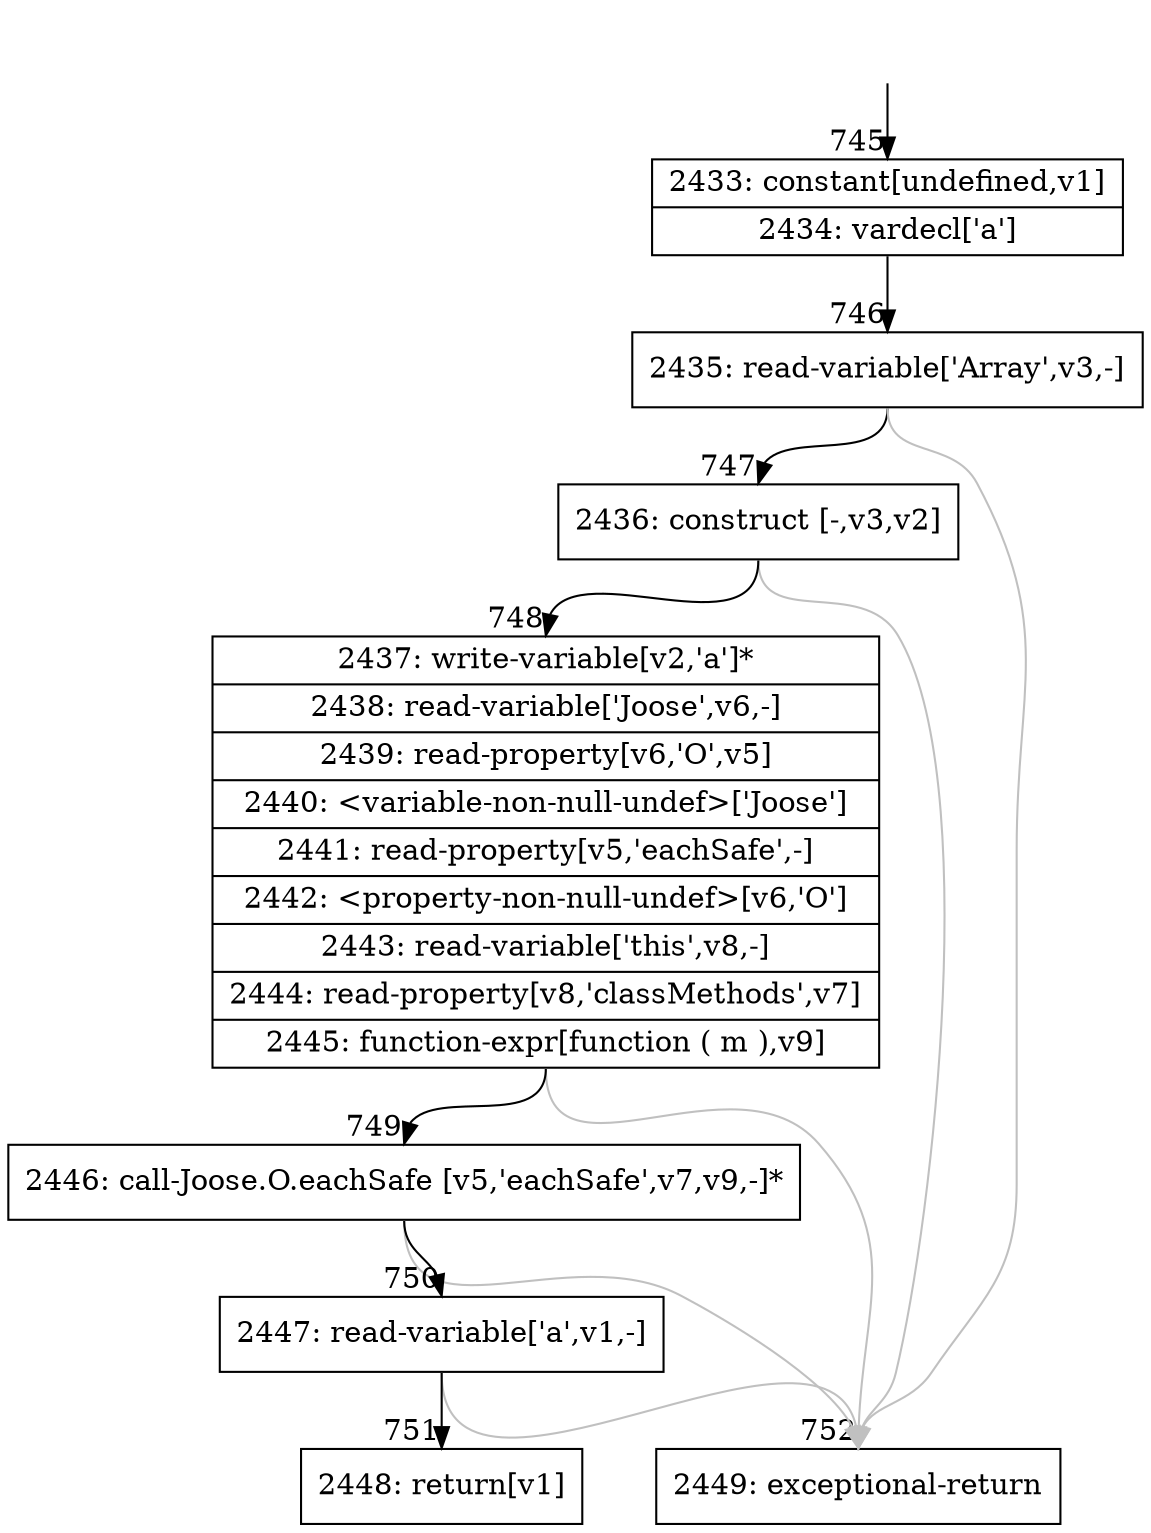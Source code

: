 digraph {
rankdir="TD"
BB_entry79[shape=none,label=""];
BB_entry79 -> BB745 [tailport=s, headport=n, headlabel="    745"]
BB745 [shape=record label="{2433: constant[undefined,v1]|2434: vardecl['a']}" ] 
BB745 -> BB746 [tailport=s, headport=n, headlabel="      746"]
BB746 [shape=record label="{2435: read-variable['Array',v3,-]}" ] 
BB746 -> BB747 [tailport=s, headport=n, headlabel="      747"]
BB746 -> BB752 [tailport=s, headport=n, color=gray, headlabel="      752"]
BB747 [shape=record label="{2436: construct [-,v3,v2]}" ] 
BB747 -> BB748 [tailport=s, headport=n, headlabel="      748"]
BB747 -> BB752 [tailport=s, headport=n, color=gray]
BB748 [shape=record label="{2437: write-variable[v2,'a']*|2438: read-variable['Joose',v6,-]|2439: read-property[v6,'O',v5]|2440: \<variable-non-null-undef\>['Joose']|2441: read-property[v5,'eachSafe',-]|2442: \<property-non-null-undef\>[v6,'O']|2443: read-variable['this',v8,-]|2444: read-property[v8,'classMethods',v7]|2445: function-expr[function ( m ),v9]}" ] 
BB748 -> BB749 [tailport=s, headport=n, headlabel="      749"]
BB748 -> BB752 [tailport=s, headport=n, color=gray]
BB749 [shape=record label="{2446: call-Joose.O.eachSafe [v5,'eachSafe',v7,v9,-]*}" ] 
BB749 -> BB750 [tailport=s, headport=n, headlabel="      750"]
BB749 -> BB752 [tailport=s, headport=n, color=gray]
BB750 [shape=record label="{2447: read-variable['a',v1,-]}" ] 
BB750 -> BB751 [tailport=s, headport=n, headlabel="      751"]
BB750 -> BB752 [tailport=s, headport=n, color=gray]
BB751 [shape=record label="{2448: return[v1]}" ] 
BB752 [shape=record label="{2449: exceptional-return}" ] 
//#$~ 769
}
